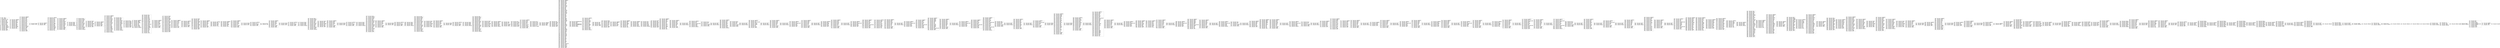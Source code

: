 digraph "graph.cfg.gv" {
	subgraph global {
		node [fontname=Courier fontsize=30.0 rank=same shape=box]
		block_0 [label="0: %00 = #0x1\l2: %01 = #0x40\l4: MSTORE(%01, %00)\l5: [NO_SSA] DUP1\l6: [NO_SSA] PUSH1\l8: [NO_SSA] DUP2\l9: [NO_SSA] MSTORE\la: [NO_SSA] PUSH1\lc: [NO_SSA] ADD\ld: [NO_SSA] PUSH2\l10: [NO_SSA] PUSH1\l12: [NO_SSA] SWAP2\l13: [NO_SSA] CODECOPY\l14: [NO_SSA] SWAP1\l15: [NO_SSA] POP\l16: [NO_SSA] SWAP1\l17: [NO_SSA] JUMP\l"]
		block_18 [label="18: [NO_SSA] JUMPDEST\l19: [NO_SSA] PUSH1\l1b: [NO_SSA] DUP1\l1c: [NO_SSA] MLOAD\l1d: [NO_SSA] PUSH1\l1f: [NO_SSA] ADD\l20: [NO_SSA] SWAP1\l21: [NO_SSA] DUP2\l22: [NO_SSA] SWAP1\l23: [NO_SSA] MSTORE\l24: [NO_SSA] DUP1\l25: [NO_SSA] DUP3\l"]
		block_26 [label="26: [NO_SSA] JUMPDEST\l27: [NO_SSA] PUSH1\l29: [NO_SSA] DUP4\l2a: [NO_SSA] SUB\l2b: [NO_SSA] SWAP3\l2c: [NO_SSA] POP\l2d: [NO_SSA] PUSH1\l2f: [NO_SSA] DUP2\l30: [NO_SSA] MOD\l31: [NO_SSA] PUSH1\l33: [NO_SSA] ADD\l34: [NO_SSA] DUP4\l35: [NO_SSA] MSTORE8\l36: [NO_SSA] PUSH1\l38: [NO_SSA] SWAP1\l39: [NO_SSA] DIV\l3a: [NO_SSA] DUP1\l3b: [NO_SSA] PUSH2\l3e: [NO_SSA] JUMPI\l"]
		block_3f [label="3f: [NO_SSA] PUSH2\l42: [NO_SSA] JUMP\l"]
		block_43 [label="43: [NO_SSA] JUMPDEST\l44: [NO_SSA] PUSH2\l47: [NO_SSA] JUMP\l"]
		block_48 [label="48: [NO_SSA] JUMPDEST\l49: [NO_SSA] POP\l4a: [NO_SSA] DUP2\l4b: [NO_SSA] SWAP1\l4c: [NO_SSA] SUB\l4d: [NO_SSA] PUSH1\l4f: [NO_SSA] NOT\l50: [NO_SSA] SWAP1\l51: [NO_SSA] SWAP2\l52: [NO_SSA] ADD\l53: [NO_SSA] SWAP1\l54: [NO_SSA] DUP2\l55: [NO_SSA] MSTORE\l56: [NO_SSA] SWAP2\l57: [NO_SSA] SWAP1\l58: [NO_SSA] POP\l59: [NO_SSA] JUMP\l"]
		block_5a [label="5a: [NO_SSA] JUMPDEST\l5b: [NO_SSA] PUSH1\l5d: [NO_SSA] DUP2\l5e: [NO_SSA] DUP2\l5f: [NO_SSA] MSTORE\l60: [NO_SSA] PUSH1\l62: [NO_SSA] PUSH1\l64: [NO_SSA] MSTORE\l65: [NO_SSA] PUSH1\l67: [NO_SSA] SWAP1\l68: [NO_SSA] SHA3\l69: [NO_SSA] SLOAD\l6a: [NO_SSA] ISZERO\l6b: [NO_SSA] PUSH2\l6e: [NO_SSA] JUMPI\l"]
		block_6f [label="6f: [NO_SSA] PUSH1\l71: [NO_SSA] MLOAD\l72: [NO_SSA] PUSH3\l76: [NO_SSA] PUSH1\l78: [NO_SSA] INVALID\l"]
		block_79 [label="79: [NO_SSA] DUP2\l7a: [NO_SSA] MSTORE\l7b: [NO_SSA] PUSH1\l7d: [NO_SSA] PUSH1\l7f: [NO_SSA] DUP3\l80: [NO_SSA] ADD\l81: [NO_SSA] MSTORE\l82: [NO_SSA] PUSH1\l84: [NO_SSA] PUSH1\l86: [NO_SSA] DUP3\l87: [NO_SSA] ADD\l88: [NO_SSA] MSTORE\l89: [NO_SSA] PUSH20\l9e: [NO_SSA] PUSH1\la0: [NO_SSA] INVALID\l"]
		block_a1 [label="a1: [NO_SSA] PUSH1\la3: [NO_SSA] DUP3\la4: [NO_SSA] ADD\la5: [NO_SSA] MSTORE\la6: [NO_SSA] PUSH1\la8: [NO_SSA] ADD\la9: [NO_SSA] PUSH2\lac: [NO_SSA] JUMP\l"]
		block_ad [label="ad: [NO_SSA] JUMPDEST\lae: [NO_SSA] PUSH2\lb1: [NO_SSA] DUP3\lb2: [NO_SSA] PUSH1\lb4: [NO_SSA] PUSH2\lb7: [NO_SSA] JUMP\l"]
		block_b8 [label="b8: [NO_SSA] JUMPDEST\lb9: [NO_SSA] PUSH1\lbb: [NO_SSA] DUP3\lbc: [NO_SSA] DUP2\lbd: [NO_SSA] MSTORE\lbe: [NO_SSA] PUSH1\lc0: [NO_SSA] PUSH1\lc2: [NO_SSA] SWAP1\lc3: [NO_SSA] DUP2\lc4: [NO_SSA] MSTORE\lc5: [NO_SSA] PUSH1\lc7: [NO_SSA] DUP1\lc8: [NO_SSA] DUP4\lc9: [NO_SSA] SHA3\lca: [NO_SSA] SWAP4\lcb: [NO_SSA] SWAP1\lcc: [NO_SSA] SWAP4\lcd: [NO_SSA] SSTORE\lce: [NO_SSA] PUSH1\ld0: [NO_SSA] PUSH1\ld2: [NO_SSA] PUSH1\ld4: [NO_SSA] INVALID\l"]
		block_d5 [label="d5: [NO_SSA] SUB\ld6: [NO_SSA] DUP6\ld7: [NO_SSA] AND\ld8: [NO_SSA] DUP3\ld9: [NO_SSA] MSTORE\lda: [NO_SSA] PUSH1\ldc: [NO_SSA] SWAP1\ldd: [NO_SSA] MSTORE\lde: [NO_SSA] SWAP1\ldf: [NO_SSA] DUP2\le0: [NO_SSA] SHA3\le1: [NO_SSA] DUP1\le2: [NO_SSA] SLOAD\le3: [NO_SSA] PUSH1\le5: [NO_SSA] PUSH1\le7: [NO_SSA] PUSH1\le9: [NO_SSA] INVALID\l"]
		block_ea [label="ea: [NO_SSA] ADD\leb: [NO_SSA] SWAP3\lec: [NO_SSA] SWAP1\led: [NO_SSA] PUSH2\lf0: [NO_SSA] SWAP1\lf1: [NO_SSA] DUP5\lf2: [NO_SSA] SWAP1\lf3: [NO_SSA] PUSH2\lf6: [NO_SSA] JUMP\l"]
		block_f7 [label="f7: [NO_SSA] JUMPDEST\lf8: [NO_SSA] SWAP1\lf9: [NO_SSA] SWAP2\lfa: [NO_SSA] SSTORE\lfb: [NO_SSA] POP\lfc: [NO_SSA] POP\lfd: [NO_SSA] PUSH1\lff: [NO_SSA] PUSH1\l101: [NO_SSA] PUSH1\l103: [NO_SSA] INVALID\l"]
		block_104 [label="104: [NO_SSA] SUB\l105: [NO_SSA] DUP3\l106: [NO_SSA] AND\l107: [NO_SSA] DUP2\l108: [NO_SSA] DUP2\l109: [NO_SSA] PUSH1\l10b: [NO_SSA] PUSH1\l10d: [NO_SSA] DUP1\l10e: [NO_SSA] MLOAD\l10f: [NO_SSA] PUSH1\l111: [NO_SSA] PUSH2\l114: [NO_SSA] DUP4\l115: [NO_SSA] CODECOPY\l116: [NO_SSA] DUP2\l117: [NO_SSA] MLOAD\l118: [NO_SSA] SWAP2\l119: [NO_SSA] MSTORE\l11a: [NO_SSA] DUP2\l11b: [NO_SSA] DUP1\l11c: [NO_SSA] LOG4\l11d: [NO_SSA] POP\l11e: [NO_SSA] POP\l11f: [NO_SSA] POP\l120: [NO_SSA] JUMP\l"]
		block_121 [label="121: [NO_SSA] JUMPDEST\l122: [NO_SSA] PUSH1\l124: [NO_SSA] DUP1\l125: [NO_SSA] DUP3\l126: [NO_SSA] MLOAD\l127: [NO_SSA] PUSH1\l129: [NO_SSA] EQ\l12a: [NO_SSA] ISZERO\l12b: [NO_SSA] PUSH2\l12e: [NO_SSA] JUMPI\l"]
		block_12f [label="12f: [NO_SSA] PUSH1\l131: [NO_SSA] DUP4\l132: [NO_SSA] ADD\l133: [NO_SSA] MLOAD\l134: [NO_SSA] PUSH1\l136: [NO_SSA] DUP5\l137: [NO_SSA] ADD\l138: [NO_SSA] MLOAD\l139: [NO_SSA] PUSH1\l13b: [NO_SSA] DUP6\l13c: [NO_SSA] ADD\l13d: [NO_SSA] MLOAD\l13e: [NO_SSA] PUSH1\l140: [NO_SSA] BYTE\l141: [NO_SSA] PUSH2\l144: [NO_SSA] DUP8\l145: [NO_SSA] DUP3\l146: [NO_SSA] DUP6\l147: [NO_SSA] DUP6\l148: [NO_SSA] PUSH2\l14b: [NO_SSA] JUMP\l"]
		block_14c [label="14c: [NO_SSA] JUMPDEST\l14d: [NO_SSA] SWAP5\l14e: [NO_SSA] POP\l14f: [NO_SSA] SWAP5\l150: [NO_SSA] POP\l151: [NO_SSA] POP\l152: [NO_SSA] POP\l153: [NO_SSA] POP\l154: [NO_SSA] PUSH2\l157: [NO_SSA] JUMP\l"]
		block_158 [label="158: [NO_SSA] JUMPDEST\l159: [NO_SSA] DUP3\l15a: [NO_SSA] MLOAD\l15b: [NO_SSA] PUSH1\l15d: [NO_SSA] EQ\l15e: [NO_SSA] ISZERO\l15f: [NO_SSA] PUSH2\l162: [NO_SSA] JUMPI\l"]
		block_163 [label="163: [NO_SSA] PUSH1\l165: [NO_SSA] DUP4\l166: [NO_SSA] ADD\l167: [NO_SSA] MLOAD\l168: [NO_SSA] PUSH1\l16a: [NO_SSA] DUP5\l16b: [NO_SSA] ADD\l16c: [NO_SSA] MLOAD\l16d: [NO_SSA] PUSH2\l170: [NO_SSA] DUP7\l171: [NO_SSA] DUP4\l172: [NO_SSA] DUP4\l173: [NO_SSA] PUSH2\l176: [NO_SSA] JUMP\l"]
		block_177 [label="177: [NO_SSA] JUMPDEST\l178: [NO_SSA] SWAP4\l179: [NO_SSA] POP\l17a: [NO_SSA] SWAP4\l17b: [NO_SSA] POP\l17c: [NO_SSA] POP\l17d: [NO_SSA] POP\l17e: [NO_SSA] PUSH2\l181: [NO_SSA] JUMP\l"]
		block_182 [label="182: [NO_SSA] JUMPDEST\l183: [NO_SSA] POP\l184: [NO_SSA] PUSH1\l186: [NO_SSA] SWAP1\l187: [NO_SSA] POP\l188: [NO_SSA] PUSH1\l"]
		block_18a [label="18a: [NO_SSA] JUMPDEST\l18b: [NO_SSA] SWAP3\l18c: [NO_SSA] POP\l18d: [NO_SSA] SWAP3\l18e: [NO_SSA] SWAP1\l18f: [NO_SSA] POP\l190: [NO_SSA] JUMP\l"]
		block_191 [label="191: [NO_SSA] JUMPDEST\l192: [NO_SSA] PUSH1\l194: [NO_SSA] DUP2\l195: [NO_SSA] PUSH1\l197: [NO_SSA] DUP2\l198: [NO_SSA] GT\l199: [NO_SSA] ISZERO\l19a: [NO_SSA] PUSH2\l19d: [NO_SSA] JUMPI\l"]
		block_19e [label="19e: [NO_SSA] PUSH2\l1a1: [NO_SSA] PUSH2\l1a4: [NO_SSA] JUMP\l"]
		block_1a5 [label="1a5: [NO_SSA] JUMPDEST\l1a6: [NO_SSA] EQ\l1a7: [NO_SSA] ISZERO\l1a8: [NO_SSA] PUSH2\l1ab: [NO_SSA] JUMPI\l"]
		block_1ac [label="1ac: [NO_SSA] POP\l1ad: [NO_SSA] JUMP\l"]
		block_1ae [label="1ae: [NO_SSA] JUMPDEST\l1af: [NO_SSA] PUSH1\l1b1: [NO_SSA] DUP2\l1b2: [NO_SSA] PUSH1\l1b4: [NO_SSA] DUP2\l1b5: [NO_SSA] GT\l1b6: [NO_SSA] ISZERO\l1b7: [NO_SSA] PUSH2\l1ba: [NO_SSA] JUMPI\l"]
		block_1bb [label="1bb: [NO_SSA] PUSH2\l1be: [NO_SSA] PUSH2\l1c1: [NO_SSA] JUMP\l"]
		block_1c2 [label="1c2: [NO_SSA] JUMPDEST\l1c3: [NO_SSA] EQ\l1c4: [NO_SSA] ISZERO\l1c5: [NO_SSA] PUSH2\l1c8: [NO_SSA] JUMPI\l"]
		block_1c9 [label="1c9: [NO_SSA] PUSH1\l1cb: [NO_SSA] MLOAD\l1cc: [NO_SSA] PUSH3\l1d0: [NO_SSA] PUSH1\l1d2: [NO_SSA] INVALID\l"]
		block_1d3 [label="1d3: [NO_SSA] DUP2\l1d4: [NO_SSA] MSTORE\l1d5: [NO_SSA] PUSH1\l1d7: [NO_SSA] PUSH1\l1d9: [NO_SSA] DUP3\l1da: [NO_SSA] ADD\l1db: [NO_SSA] MSTORE\l1dc: [NO_SSA] PUSH1\l1de: [NO_SSA] PUSH1\l1e0: [NO_SSA] DUP3\l1e1: [NO_SSA] ADD\l1e2: [NO_SSA] MSTORE\l1e3: [NO_SSA] PUSH24\l1fc: [NO_SSA] PUSH1\l1fe: [NO_SSA] INVALID\l"]
		block_1ff [label="1ff: [NO_SSA] PUSH1\l201: [NO_SSA] DUP3\l202: [NO_SSA] ADD\l203: [NO_SSA] MSTORE\l204: [NO_SSA] PUSH1\l206: [NO_SSA] ADD\l207: [NO_SSA] PUSH2\l20a: [NO_SSA] JUMP\l"]
		block_20b [label="20b: [NO_SSA] JUMPDEST\l20c: [NO_SSA] PUSH1\l20e: [NO_SSA] DUP2\l20f: [NO_SSA] PUSH1\l211: [NO_SSA] DUP2\l212: [NO_SSA] GT\l213: [NO_SSA] ISZERO\l214: [NO_SSA] PUSH2\l217: [NO_SSA] JUMPI\l"]
		block_218 [label="218: [NO_SSA] PUSH2\l21b: [NO_SSA] PUSH2\l21e: [NO_SSA] JUMP\l"]
		block_21f [label="21f: [NO_SSA] JUMPDEST\l220: [NO_SSA] EQ\l221: [NO_SSA] ISZERO\l222: [NO_SSA] PUSH2\l225: [NO_SSA] JUMPI\l"]
		block_226 [label="226: [NO_SSA] PUSH1\l228: [NO_SSA] MLOAD\l229: [NO_SSA] PUSH3\l22d: [NO_SSA] PUSH1\l22f: [NO_SSA] INVALID\l"]
		block_230 [label="230: [NO_SSA] DUP2\l231: [NO_SSA] MSTORE\l232: [NO_SSA] PUSH1\l234: [NO_SSA] PUSH1\l236: [NO_SSA] DUP3\l237: [NO_SSA] ADD\l238: [NO_SSA] MSTORE\l239: [NO_SSA] PUSH1\l23b: [NO_SSA] PUSH1\l23d: [NO_SSA] DUP3\l23e: [NO_SSA] ADD\l23f: [NO_SSA] MSTORE\l240: [NO_SSA] PUSH32\l261: [NO_SSA] PUSH1\l263: [NO_SSA] DUP3\l264: [NO_SSA] ADD\l265: [NO_SSA] MSTORE\l266: [NO_SSA] PUSH1\l268: [NO_SSA] ADD\l269: [NO_SSA] PUSH2\l26c: [NO_SSA] JUMP\l"]
		block_26d [label="26d: [NO_SSA] JUMPDEST\l26e: [NO_SSA] PUSH1\l270: [NO_SSA] DUP2\l271: [NO_SSA] PUSH1\l273: [NO_SSA] DUP2\l274: [NO_SSA] GT\l275: [NO_SSA] ISZERO\l276: [NO_SSA] PUSH2\l279: [NO_SSA] JUMPI\l"]
		block_27a [label="27a: [NO_SSA] PUSH2\l27d: [NO_SSA] PUSH2\l280: [NO_SSA] JUMP\l"]
		block_281 [label="281: [NO_SSA] JUMPDEST\l282: [NO_SSA] EQ\l283: [NO_SSA] ISZERO\l284: [NO_SSA] PUSH2\l287: [NO_SSA] JUMPI\l"]
		block_288 [label="288: [NO_SSA] PUSH1\l28a: [NO_SSA] MLOAD\l28b: [NO_SSA] PUSH3\l28f: [NO_SSA] PUSH1\l291: [NO_SSA] INVALID\l"]
		block_292 [label="292: [NO_SSA] DUP2\l293: [NO_SSA] MSTORE\l294: [NO_SSA] PUSH1\l296: [NO_SSA] PUSH1\l298: [NO_SSA] DUP3\l299: [NO_SSA] ADD\l29a: [NO_SSA] MSTORE\l29b: [NO_SSA] PUSH1\l29d: [NO_SSA] PUSH1\l29f: [NO_SSA] DUP3\l2a0: [NO_SSA] ADD\l2a1: [NO_SSA] MSTORE\l2a2: [NO_SSA] PUSH32\l2c3: [NO_SSA] PUSH1\l2c5: [NO_SSA] DUP3\l2c6: [NO_SSA] ADD\l2c7: [NO_SSA] MSTORE\l2c8: [NO_SSA] PUSH2\l2cb: [NO_SSA] PUSH1\l2cd: [NO_SSA] INVALID\l"]
		block_2ce [label="2ce: [NO_SSA] PUSH1\l2d0: [NO_SSA] DUP3\l2d1: [NO_SSA] ADD\l2d2: [NO_SSA] MSTORE\l2d3: [NO_SSA] PUSH1\l2d5: [NO_SSA] ADD\l2d6: [NO_SSA] PUSH2\l2d9: [NO_SSA] JUMP\l"]
		block_2da [label="2da: [NO_SSA] JUMPDEST\l2db: [NO_SSA] PUSH1\l2dd: [NO_SSA] DUP2\l2de: [NO_SSA] PUSH1\l2e0: [NO_SSA] DUP2\l2e1: [NO_SSA] GT\l2e2: [NO_SSA] ISZERO\l2e3: [NO_SSA] PUSH2\l2e6: [NO_SSA] JUMPI\l"]
		block_2e7 [label="2e7: [NO_SSA] PUSH2\l2ea: [NO_SSA] PUSH2\l2ed: [NO_SSA] JUMP\l"]
		block_2ee [label="2ee: [NO_SSA] JUMPDEST\l2ef: [NO_SSA] EQ\l2f0: [NO_SSA] ISZERO\l2f1: [NO_SSA] PUSH2\l2f4: [NO_SSA] JUMPI\l"]
		block_2f5 [label="2f5: [NO_SSA] PUSH1\l2f7: [NO_SSA] MLOAD\l2f8: [NO_SSA] PUSH3\l2fc: [NO_SSA] PUSH1\l2fe: [NO_SSA] INVALID\l"]
		block_2ff [label="2ff: [NO_SSA] DUP2\l300: [NO_SSA] MSTORE\l301: [NO_SSA] PUSH1\l303: [NO_SSA] PUSH1\l305: [NO_SSA] DUP3\l306: [NO_SSA] ADD\l307: [NO_SSA] MSTORE\l308: [NO_SSA] PUSH1\l30a: [NO_SSA] PUSH1\l30c: [NO_SSA] DUP3\l30d: [NO_SSA] ADD\l30e: [NO_SSA] MSTORE\l30f: [NO_SSA] PUSH32\l330: [NO_SSA] PUSH1\l332: [NO_SSA] DUP3\l333: [NO_SSA] ADD\l334: [NO_SSA] MSTORE\l335: [NO_SSA] PUSH2\l338: [NO_SSA] PUSH1\l33a: [NO_SSA] INVALID\l"]
		block_33b [label="33b: [NO_SSA] PUSH1\l33d: [NO_SSA] DUP3\l33e: [NO_SSA] ADD\l33f: [NO_SSA] MSTORE\l340: [NO_SSA] PUSH1\l342: [NO_SSA] ADD\l343: [NO_SSA] PUSH2\l346: [NO_SSA] JUMP\l"]
		block_347 [label="347: [NO_SSA] JUMPDEST\l348: [NO_SSA] PUSH1\l34a: [NO_SSA] DUP1\l34b: [NO_SSA] PUSH16\l35c: [NO_SSA] PUSH1\l35e: [NO_SSA] PUSH1\l360: [NO_SSA] INVALID\l"]
		block_361 [label="361: [NO_SSA] SUB\l362: [NO_SSA] DUP4\l363: [NO_SSA] GT\l364: [NO_SSA] ISZERO\l365: [NO_SSA] PUSH2\l368: [NO_SSA] JUMPI\l"]
		block_369 [label="369: [NO_SSA] POP\l36a: [NO_SSA] PUSH1\l36c: [NO_SSA] SWAP1\l36d: [NO_SSA] POP\l36e: [NO_SSA] PUSH1\l370: [NO_SSA] PUSH2\l373: [NO_SSA] JUMP\l"]
		block_374 [label="374: [NO_SSA] JUMPDEST\l375: [NO_SSA] DUP5\l376: [NO_SSA] PUSH1\l378: [NO_SSA] AND\l379: [NO_SSA] PUSH1\l37b: [NO_SSA] EQ\l37c: [NO_SSA] ISZERO\l37d: [NO_SSA] DUP1\l37e: [NO_SSA] ISZERO\l37f: [NO_SSA] PUSH2\l382: [NO_SSA] JUMPI\l"]
		block_383 [label="383: [NO_SSA] POP\l384: [NO_SSA] DUP5\l385: [NO_SSA] PUSH1\l387: [NO_SSA] AND\l388: [NO_SSA] PUSH1\l38a: [NO_SSA] EQ\l38b: [NO_SSA] ISZERO\l"]
		block_38c [label="38c: [NO_SSA] JUMPDEST\l38d: [NO_SSA] ISZERO\l38e: [NO_SSA] PUSH2\l391: [NO_SSA] JUMPI\l"]
		block_392 [label="392: [NO_SSA] POP\l393: [NO_SSA] PUSH1\l395: [NO_SSA] SWAP1\l396: [NO_SSA] POP\l397: [NO_SSA] PUSH1\l399: [NO_SSA] PUSH2\l39c: [NO_SSA] JUMP\l"]
		block_39d [label="39d: [NO_SSA] JUMPDEST\l39e: [NO_SSA] PUSH1\l3a0: [NO_SSA] DUP1\l3a1: [NO_SSA] MLOAD\l3a2: [NO_SSA] PUSH1\l3a4: [NO_SSA] DUP1\l3a5: [NO_SSA] DUP3\l3a6: [NO_SSA] MSTORE\l3a7: [NO_SSA] PUSH1\l3a9: [NO_SSA] DUP3\l3aa: [NO_SSA] ADD\l3ab: [NO_SSA] DUP1\l3ac: [NO_SSA] DUP5\l3ad: [NO_SSA] MSTORE\l3ae: [NO_SSA] DUP10\l3af: [NO_SSA] SWAP1\l3b0: [NO_SSA] MSTORE\l3b1: [NO_SSA] PUSH1\l3b3: [NO_SSA] DUP9\l3b4: [NO_SSA] AND\l3b5: [NO_SSA] SWAP3\l3b6: [NO_SSA] DUP3\l3b7: [NO_SSA] ADD\l3b8: [NO_SSA] SWAP3\l3b9: [NO_SSA] SWAP1\l3ba: [NO_SSA] SWAP3\l3bb: [NO_SSA] MSTORE\l3bc: [NO_SSA] PUSH1\l3be: [NO_SSA] DUP2\l3bf: [NO_SSA] ADD\l3c0: [NO_SSA] DUP7\l3c1: [NO_SSA] SWAP1\l3c2: [NO_SSA] MSTORE\l3c3: [NO_SSA] PUSH1\l3c5: [NO_SSA] DUP2\l3c6: [NO_SSA] ADD\l3c7: [NO_SSA] DUP6\l3c8: [NO_SSA] SWAP1\l3c9: [NO_SSA] MSTORE\l3ca: [NO_SSA] PUSH1\l3cc: [NO_SSA] SWAP1\l3cd: [NO_SSA] PUSH1\l3cf: [NO_SSA] ADD\l3d0: [NO_SSA] PUSH1\l3d2: [NO_SSA] PUSH1\l3d4: [NO_SSA] MLOAD\l3d5: [NO_SSA] PUSH1\l3d7: [NO_SSA] DUP2\l3d8: [NO_SSA] SUB\l3d9: [NO_SSA] SWAP1\l3da: [NO_SSA] DUP1\l3db: [NO_SSA] DUP5\l3dc: [NO_SSA] SUB\l3dd: [NO_SSA] SWAP1\l3de: [NO_SSA] DUP6\l3df: [NO_SSA] GAS\l3e0: [NO_SSA] STATICCALL\l3e1: [NO_SSA] ISZERO\l3e2: [NO_SSA] DUP1\l3e3: [NO_SSA] ISZERO\l3e4: [NO_SSA] PUSH2\l3e7: [NO_SSA] JUMPI\l"]
		block_3e8 [label="3e8: [NO_SSA] RETURNDATASIZE\l3e9: [NO_SSA] PUSH1\l3eb: [NO_SSA] DUP1\l3ec: [NO_SSA] RETURNDATACOPY\l3ed: [NO_SSA] RETURNDATASIZE\l3ee: [NO_SSA] PUSH1\l3f0: [NO_SSA] REVERT\l"]
		block_3f1 [label="3f1: [NO_SSA] JUMPDEST\l3f2: [NO_SSA] POP\l3f3: [NO_SSA] POP\l3f4: [NO_SSA] PUSH1\l3f6: [NO_SSA] MLOAD\l3f7: [NO_SSA] PUSH1\l3f9: [NO_SSA] NOT\l3fa: [NO_SSA] ADD\l3fb: [NO_SSA] MLOAD\l3fc: [NO_SSA] SWAP2\l3fd: [NO_SSA] POP\l3fe: [NO_SSA] POP\l3ff: [NO_SSA] PUSH1\l401: [NO_SSA] PUSH1\l403: [NO_SSA] PUSH1\l405: [NO_SSA] INVALID\l"]
		block_406 [label="406: [NO_SSA] SUB\l407: [NO_SSA] DUP2\l408: [NO_SSA] AND\l409: [NO_SSA] PUSH2\l40c: [NO_SSA] JUMPI\l"]
		block_40d [label="40d: [NO_SSA] PUSH1\l40f: [NO_SSA] PUSH1\l411: [NO_SSA] SWAP3\l412: [NO_SSA] POP\l413: [NO_SSA] SWAP3\l414: [NO_SSA] POP\l415: [NO_SSA] POP\l416: [NO_SSA] PUSH2\l419: [NO_SSA] JUMP\l"]
		block_41a [label="41a: [NO_SSA] JUMPDEST\l41b: [NO_SSA] SWAP2\l41c: [NO_SSA] POP\l41d: [NO_SSA] PUSH1\l41f: [NO_SSA] SWAP1\l420: [NO_SSA] POP\l"]
		block_421 [label="421: [NO_SSA] JUMPDEST\l422: [NO_SSA] SWAP5\l423: [NO_SSA] POP\l424: [NO_SSA] SWAP5\l425: [NO_SSA] SWAP3\l426: [NO_SSA] POP\l427: [NO_SSA] POP\l428: [NO_SSA] POP\l429: [NO_SSA] JUMP\l"]
		block_42a [label="42a: [NO_SSA] JUMPDEST\l42b: [NO_SSA] PUSH1\l42d: [NO_SSA] DUP1\l42e: [NO_SSA] PUSH1\l430: [NO_SSA] PUSH1\l432: [NO_SSA] PUSH1\l434: [NO_SSA] INVALID\l"]
		block_435 [label="435: [NO_SSA] SUB\l436: [NO_SSA] DUP4\l437: [NO_SSA] AND\l438: [NO_SSA] PUSH1\l43a: [NO_SSA] DUP5\l43b: [NO_SSA] SWAP1\l43c: [NO_SSA] INVALID\l"]
		block_43d [label="43d: [NO_SSA] PUSH1\l43f: [NO_SSA] ADD\l440: [NO_SSA] PUSH2\l443: [NO_SSA] DUP8\l444: [NO_SSA] DUP3\l445: [NO_SSA] DUP9\l446: [NO_SSA] DUP6\l447: [NO_SSA] PUSH2\l44a: [NO_SSA] JUMP\l"]
		block_44b [label="44b: [NO_SSA] JUMPDEST\l44c: [NO_SSA] SWAP4\l44d: [NO_SSA] POP\l44e: [NO_SSA] SWAP4\l44f: [NO_SSA] POP\l450: [NO_SSA] POP\l451: [NO_SSA] POP\l452: [NO_SSA] SWAP4\l453: [NO_SSA] POP\l454: [NO_SSA] SWAP4\l455: [NO_SSA] SWAP2\l456: [NO_SSA] POP\l457: [NO_SSA] POP\l458: [NO_SSA] JUMP\l"]
		block_459 [label="459: [NO_SSA] JUMPDEST\l45a: [NO_SSA] PUSH1\l45c: [NO_SSA] DUP1\l45d: [NO_SSA] DUP4\l45e: [NO_SSA] PUSH1\l460: [NO_SSA] DUP5\l461: [NO_SSA] ADD\l462: [NO_SSA] SLT\l463: [NO_SSA] PUSH2\l466: [NO_SSA] JUMPI\l"]
		block_467 [label="467: [NO_SSA] PUSH1\l469: [NO_SSA] DUP1\l46a: [NO_SSA] REVERT\l"]
		block_46b [label="46b: [NO_SSA] JUMPDEST\l46c: [NO_SSA] POP\l46d: [NO_SSA] DUP2\l46e: [NO_SSA] CALLDATALOAD\l46f: [NO_SSA] PUSH1\l471: [NO_SSA] PUSH1\l473: [NO_SSA] PUSH1\l475: [NO_SSA] INVALID\l"]
		block_476 [label="476: [NO_SSA] SUB\l477: [NO_SSA] DUP2\l478: [NO_SSA] GT\l479: [NO_SSA] ISZERO\l47a: [NO_SSA] PUSH2\l47d: [NO_SSA] JUMPI\l"]
		block_47e [label="47e: [NO_SSA] PUSH1\l480: [NO_SSA] DUP1\l481: [NO_SSA] REVERT\l"]
		block_482 [label="482: [NO_SSA] JUMPDEST\l483: [NO_SSA] PUSH1\l485: [NO_SSA] DUP4\l486: [NO_SSA] ADD\l487: [NO_SSA] SWAP2\l488: [NO_SSA] POP\l489: [NO_SSA] DUP4\l48a: [NO_SSA] PUSH1\l48c: [NO_SSA] DUP3\l48d: [NO_SSA] PUSH1\l48f: [NO_SSA] INVALID\l"]
		block_490 [label="490: [NO_SSA] DUP6\l491: [NO_SSA] ADD\l492: [NO_SSA] ADD\l493: [NO_SSA] GT\l494: [NO_SSA] ISZERO\l495: [NO_SSA] PUSH2\l498: [NO_SSA] JUMPI\l"]
		block_499 [label="499: [NO_SSA] PUSH1\l49b: [NO_SSA] DUP1\l49c: [NO_SSA] REVERT\l"]
		block_49d [label="49d: [NO_SSA] JUMPDEST\l49e: [NO_SSA] DUP1\l49f: [NO_SSA] CALLDATALOAD\l4a0: [NO_SSA] DUP1\l4a1: [NO_SSA] ISZERO\l4a2: [NO_SSA] ISZERO\l4a3: [NO_SSA] DUP2\l4a4: [NO_SSA] EQ\l4a5: [NO_SSA] PUSH2\l4a8: [NO_SSA] JUMPI\l"]
		block_4a9 [label="4a9: [NO_SSA] PUSH1\l4ab: [NO_SSA] DUP1\l4ac: [NO_SSA] REVERT\l"]
		block_4ad [label="4ad: [NO_SSA] JUMPDEST\l4ae: [NO_SSA] PUSH1\l4b0: [NO_SSA] PUSH1\l4b2: [NO_SSA] DUP3\l4b3: [NO_SSA] DUP5\l4b4: [NO_SSA] SUB\l4b5: [NO_SSA] SLT\l4b6: [NO_SSA] ISZERO\l4b7: [NO_SSA] PUSH2\l4ba: [NO_SSA] JUMPI\l"]
		block_4bb [label="4bb: [NO_SSA] PUSH1\l4bd: [NO_SSA] DUP1\l4be: [NO_SSA] REVERT\l"]
		block_4bf [label="4bf: [NO_SSA] JUMPDEST\l4c0: [NO_SSA] DUP2\l4c1: [NO_SSA] CALLDATALOAD\l4c2: [NO_SSA] PUSH2\l4c5: [NO_SSA] DUP2\l4c6: [NO_SSA] PUSH2\l4c9: [NO_SSA] JUMP\l"]
		block_4ca [label="4ca: [NO_SSA] JUMPDEST\l4cb: [NO_SSA] PUSH1\l4cd: [NO_SSA] PUSH1\l4cf: [NO_SSA] DUP3\l4d0: [NO_SSA] DUP5\l4d1: [NO_SSA] SUB\l4d2: [NO_SSA] SLT\l4d3: [NO_SSA] ISZERO\l4d4: [NO_SSA] PUSH2\l4d7: [NO_SSA] JUMPI\l"]
		block_4d8 [label="4d8: [NO_SSA] PUSH1\l4da: [NO_SSA] DUP1\l4db: [NO_SSA] REVERT\l"]
		block_4dc [label="4dc: [NO_SSA] JUMPDEST\l4dd: [NO_SSA] DUP2\l4de: [NO_SSA] MLOAD\l4df: [NO_SSA] PUSH2\l4e2: [NO_SSA] DUP2\l4e3: [NO_SSA] PUSH2\l4e6: [NO_SSA] JUMP\l"]
		block_4e7 [label="4e7: [NO_SSA] JUMPDEST\l4e8: [NO_SSA] PUSH1\l4ea: [NO_SSA] DUP1\l4eb: [NO_SSA] PUSH1\l4ed: [NO_SSA] DUP4\l4ee: [NO_SSA] DUP6\l4ef: [NO_SSA] SUB\l4f0: [NO_SSA] SLT\l4f1: [NO_SSA] ISZERO\l4f2: [NO_SSA] PUSH2\l4f5: [NO_SSA] JUMPI\l"]
		block_4f6 [label="4f6: [NO_SSA] PUSH1\l4f8: [NO_SSA] DUP1\l4f9: [NO_SSA] REVERT\l"]
		block_4fa [label="4fa: [NO_SSA] JUMPDEST\l4fb: [NO_SSA] DUP3\l4fc: [NO_SSA] CALLDATALOAD\l4fd: [NO_SSA] PUSH2\l500: [NO_SSA] DUP2\l501: [NO_SSA] PUSH2\l504: [NO_SSA] JUMP\l"]
		block_505 [label="505: [NO_SSA] JUMPDEST\l506: [NO_SSA] SWAP2\l507: [NO_SSA] POP\l508: [NO_SSA] PUSH1\l50a: [NO_SSA] DUP4\l50b: [NO_SSA] ADD\l50c: [NO_SSA] CALLDATALOAD\l50d: [NO_SSA] PUSH2\l510: [NO_SSA] DUP2\l511: [NO_SSA] PUSH2\l514: [NO_SSA] JUMP\l"]
		block_515 [label="515: [NO_SSA] JUMPDEST\l516: [NO_SSA] DUP1\l517: [NO_SSA] SWAP2\l518: [NO_SSA] POP\l519: [NO_SSA] POP\l51a: [NO_SSA] SWAP3\l51b: [NO_SSA] POP\l51c: [NO_SSA] SWAP3\l51d: [NO_SSA] SWAP1\l51e: [NO_SSA] POP\l51f: [NO_SSA] JUMP\l"]
		block_520 [label="520: [NO_SSA] JUMPDEST\l521: [NO_SSA] PUSH1\l523: [NO_SSA] DUP1\l524: [NO_SSA] PUSH1\l526: [NO_SSA] PUSH1\l528: [NO_SSA] DUP5\l529: [NO_SSA] DUP7\l52a: [NO_SSA] SUB\l52b: [NO_SSA] SLT\l52c: [NO_SSA] ISZERO\l52d: [NO_SSA] PUSH2\l530: [NO_SSA] JUMPI\l"]
		block_531 [label="531: [NO_SSA] PUSH1\l533: [NO_SSA] DUP1\l534: [NO_SSA] REVERT\l"]
		block_535 [label="535: [NO_SSA] JUMPDEST\l536: [NO_SSA] DUP4\l537: [NO_SSA] CALLDATALOAD\l538: [NO_SSA] PUSH2\l53b: [NO_SSA] DUP2\l53c: [NO_SSA] PUSH2\l53f: [NO_SSA] JUMP\l"]
		block_540 [label="540: [NO_SSA] JUMPDEST\l541: [NO_SSA] SWAP3\l542: [NO_SSA] POP\l543: [NO_SSA] PUSH1\l545: [NO_SSA] DUP5\l546: [NO_SSA] ADD\l547: [NO_SSA] CALLDATALOAD\l548: [NO_SSA] PUSH2\l54b: [NO_SSA] DUP2\l54c: [NO_SSA] PUSH2\l54f: [NO_SSA] JUMP\l"]
		block_550 [label="550: [NO_SSA] JUMPDEST\l551: [NO_SSA] SWAP3\l552: [NO_SSA] SWAP6\l553: [NO_SSA] SWAP3\l554: [NO_SSA] SWAP5\l555: [NO_SSA] POP\l556: [NO_SSA] POP\l557: [NO_SSA] POP\l558: [NO_SSA] PUSH1\l55a: [NO_SSA] SWAP2\l55b: [NO_SSA] SWAP1\l55c: [NO_SSA] SWAP2\l55d: [NO_SSA] ADD\l55e: [NO_SSA] CALLDATALOAD\l55f: [NO_SSA] SWAP1\l560: [NO_SSA] JUMP\l"]
		block_561 [label="561: [NO_SSA] JUMPDEST\l562: [NO_SSA] PUSH1\l564: [NO_SSA] DUP1\l565: [NO_SSA] PUSH1\l567: [NO_SSA] DUP1\l568: [NO_SSA] PUSH1\l56a: [NO_SSA] DUP6\l56b: [NO_SSA] DUP8\l56c: [NO_SSA] SUB\l56d: [NO_SSA] SLT\l56e: [NO_SSA] ISZERO\l56f: [NO_SSA] PUSH2\l572: [NO_SSA] JUMPI\l"]
		block_573 [label="573: [NO_SSA] PUSH1\l575: [NO_SSA] DUP1\l576: [NO_SSA] REVERT\l"]
		block_577 [label="577: [NO_SSA] JUMPDEST\l578: [NO_SSA] DUP5\l579: [NO_SSA] CALLDATALOAD\l57a: [NO_SSA] PUSH2\l57d: [NO_SSA] DUP2\l57e: [NO_SSA] PUSH2\l581: [NO_SSA] JUMP\l"]
		block_582 [label="582: [NO_SSA] JUMPDEST\l583: [NO_SSA] SWAP4\l584: [NO_SSA] POP\l585: [NO_SSA] PUSH1\l587: [NO_SSA] DUP6\l588: [NO_SSA] ADD\l589: [NO_SSA] CALLDATALOAD\l58a: [NO_SSA] PUSH2\l58d: [NO_SSA] DUP2\l58e: [NO_SSA] PUSH2\l591: [NO_SSA] JUMP\l"]
		block_592 [label="592: [NO_SSA] JUMPDEST\l593: [NO_SSA] SWAP3\l594: [NO_SSA] POP\l595: [NO_SSA] PUSH1\l597: [NO_SSA] DUP6\l598: [NO_SSA] ADD\l599: [NO_SSA] CALLDATALOAD\l59a: [NO_SSA] SWAP2\l59b: [NO_SSA] POP\l59c: [NO_SSA] PUSH1\l59e: [NO_SSA] DUP6\l59f: [NO_SSA] ADD\l5a0: [NO_SSA] CALLDATALOAD\l5a1: [NO_SSA] PUSH1\l5a3: [NO_SSA] PUSH1\l5a5: [NO_SSA] PUSH1\l5a7: [NO_SSA] INVALID\l"]
		block_5a8 [label="5a8: [NO_SSA] SUB\l5a9: [NO_SSA] DUP1\l5aa: [NO_SSA] DUP3\l5ab: [NO_SSA] GT\l5ac: [NO_SSA] ISZERO\l5ad: [NO_SSA] PUSH2\l5b0: [NO_SSA] JUMPI\l"]
		block_5b1 [label="5b1: [NO_SSA] PUSH1\l5b3: [NO_SSA] DUP1\l5b4: [NO_SSA] REVERT\l"]
		block_5b5 [label="5b5: [NO_SSA] JUMPDEST\l5b6: [NO_SSA] DUP2\l5b7: [NO_SSA] DUP8\l5b8: [NO_SSA] ADD\l5b9: [NO_SSA] SWAP2\l5ba: [NO_SSA] POP\l5bb: [NO_SSA] DUP8\l5bc: [NO_SSA] PUSH1\l5be: [NO_SSA] DUP4\l5bf: [NO_SSA] ADD\l5c0: [NO_SSA] SLT\l5c1: [NO_SSA] PUSH2\l5c4: [NO_SSA] JUMPI\l"]
		block_5c5 [label="5c5: [NO_SSA] PUSH1\l5c7: [NO_SSA] DUP1\l5c8: [NO_SSA] REVERT\l"]
		block_5c9 [label="5c9: [NO_SSA] JUMPDEST\l5ca: [NO_SSA] DUP2\l5cb: [NO_SSA] CALLDATALOAD\l5cc: [NO_SSA] DUP2\l5cd: [NO_SSA] DUP2\l5ce: [NO_SSA] GT\l5cf: [NO_SSA] ISZERO\l5d0: [NO_SSA] PUSH2\l5d3: [NO_SSA] JUMPI\l"]
		block_5d4 [label="5d4: [NO_SSA] PUSH2\l5d7: [NO_SSA] PUSH2\l5da: [NO_SSA] JUMP\l"]
		block_5db [label="5db: [NO_SSA] JUMPDEST\l5dc: [NO_SSA] PUSH1\l5de: [NO_SSA] MLOAD\l5df: [NO_SSA] PUSH1\l5e1: [NO_SSA] DUP3\l5e2: [NO_SSA] ADD\l5e3: [NO_SSA] PUSH1\l5e5: [NO_SSA] NOT\l5e6: [NO_SSA] SWAP1\l5e7: [NO_SSA] DUP2\l5e8: [NO_SSA] AND\l5e9: [NO_SSA] PUSH1\l5eb: [NO_SSA] ADD\l5ec: [NO_SSA] AND\l5ed: [NO_SSA] DUP2\l5ee: [NO_SSA] ADD\l5ef: [NO_SSA] SWAP1\l5f0: [NO_SSA] DUP4\l5f1: [NO_SSA] DUP3\l5f2: [NO_SSA] GT\l5f3: [NO_SSA] DUP2\l5f4: [NO_SSA] DUP4\l5f5: [NO_SSA] LT\l5f6: [NO_SSA] OR\l5f7: [NO_SSA] ISZERO\l5f8: [NO_SSA] PUSH2\l5fb: [NO_SSA] JUMPI\l"]
		block_5fc [label="5fc: [NO_SSA] PUSH2\l5ff: [NO_SSA] PUSH2\l602: [NO_SSA] JUMP\l"]
		block_603 [label="603: [NO_SSA] JUMPDEST\l604: [NO_SSA] DUP2\l605: [NO_SSA] PUSH1\l607: [NO_SSA] MSTORE\l608: [NO_SSA] DUP3\l609: [NO_SSA] DUP2\l60a: [NO_SSA] MSTORE\l60b: [NO_SSA] DUP11\l60c: [NO_SSA] PUSH1\l60e: [NO_SSA] DUP5\l60f: [NO_SSA] DUP8\l610: [NO_SSA] ADD\l611: [NO_SSA] ADD\l612: [NO_SSA] GT\l613: [NO_SSA] ISZERO\l614: [NO_SSA] PUSH2\l617: [NO_SSA] JUMPI\l"]
		block_618 [label="618: [NO_SSA] PUSH1\l61a: [NO_SSA] DUP1\l61b: [NO_SSA] REVERT\l"]
		block_61c [label="61c: [NO_SSA] JUMPDEST\l61d: [NO_SSA] DUP3\l61e: [NO_SSA] PUSH1\l620: [NO_SSA] DUP7\l621: [NO_SSA] ADD\l622: [NO_SSA] PUSH1\l624: [NO_SSA] DUP4\l625: [NO_SSA] ADD\l626: [NO_SSA] CALLDATACOPY\l627: [NO_SSA] PUSH1\l629: [NO_SSA] PUSH1\l62b: [NO_SSA] DUP5\l62c: [NO_SSA] DUP4\l62d: [NO_SSA] ADD\l62e: [NO_SSA] ADD\l62f: [NO_SSA] MSTORE\l630: [NO_SSA] DUP1\l631: [NO_SSA] SWAP6\l632: [NO_SSA] POP\l633: [NO_SSA] POP\l634: [NO_SSA] POP\l635: [NO_SSA] POP\l636: [NO_SSA] POP\l637: [NO_SSA] POP\l638: [NO_SSA] SWAP3\l639: [NO_SSA] SWAP6\l63a: [NO_SSA] SWAP2\l63b: [NO_SSA] SWAP5\l63c: [NO_SSA] POP\l63d: [NO_SSA] SWAP3\l63e: [NO_SSA] POP\l63f: [NO_SSA] JUMP\l"]
		block_640 [label="640: [NO_SSA] JUMPDEST\l641: [NO_SSA] PUSH1\l643: [NO_SSA] DUP1\l644: [NO_SSA] PUSH1\l646: [NO_SSA] DUP4\l647: [NO_SSA] DUP6\l648: [NO_SSA] SUB\l649: [NO_SSA] SLT\l64a: [NO_SSA] ISZERO\l64b: [NO_SSA] PUSH2\l64e: [NO_SSA] JUMPI\l"]
		block_64f [label="64f: [NO_SSA] PUSH1\l651: [NO_SSA] DUP1\l652: [NO_SSA] REVERT\l"]
		block_653 [label="653: [NO_SSA] JUMPDEST\l654: [NO_SSA] DUP3\l655: [NO_SSA] CALLDATALOAD\l656: [NO_SSA] PUSH2\l659: [NO_SSA] DUP2\l65a: [NO_SSA] PUSH2\l65d: [NO_SSA] JUMP\l"]
		block_65e [label="65e: [NO_SSA] JUMPDEST\l65f: [NO_SSA] SWAP2\l660: [NO_SSA] POP\l661: [NO_SSA] PUSH2\l664: [NO_SSA] PUSH1\l666: [NO_SSA] DUP5\l667: [NO_SSA] ADD\l668: [NO_SSA] PUSH2\l66b: [NO_SSA] JUMP\l"]
		block_66c [label="66c: [NO_SSA] JUMPDEST\l66d: [NO_SSA] SWAP1\l66e: [NO_SSA] POP\l66f: [NO_SSA] SWAP3\l670: [NO_SSA] POP\l671: [NO_SSA] SWAP3\l672: [NO_SSA] SWAP1\l673: [NO_SSA] POP\l674: [NO_SSA] JUMP\l"]
		block_675 [label="675: [NO_SSA] JUMPDEST\l676: [NO_SSA] PUSH1\l678: [NO_SSA] DUP1\l679: [NO_SSA] PUSH1\l67b: [NO_SSA] DUP4\l67c: [NO_SSA] DUP6\l67d: [NO_SSA] SUB\l67e: [NO_SSA] SLT\l67f: [NO_SSA] ISZERO\l680: [NO_SSA] PUSH2\l683: [NO_SSA] JUMPI\l"]
		block_684 [label="684: [NO_SSA] PUSH1\l686: [NO_SSA] DUP1\l687: [NO_SSA] REVERT\l"]
		block_688 [label="688: [NO_SSA] JUMPDEST\l689: [NO_SSA] DUP3\l68a: [NO_SSA] CALLDATALOAD\l68b: [NO_SSA] PUSH2\l68e: [NO_SSA] DUP2\l68f: [NO_SSA] PUSH2\l692: [NO_SSA] JUMP\l"]
		block_693 [label="693: [NO_SSA] JUMPDEST\l694: [NO_SSA] SWAP5\l695: [NO_SSA] PUSH1\l697: [NO_SSA] SWAP4\l698: [NO_SSA] SWAP1\l699: [NO_SSA] SWAP4\l69a: [NO_SSA] ADD\l69b: [NO_SSA] CALLDATALOAD\l69c: [NO_SSA] SWAP4\l69d: [NO_SSA] POP\l69e: [NO_SSA] POP\l69f: [NO_SSA] POP\l6a0: [NO_SSA] JUMP\l"]
		block_6a1 [label="6a1: [NO_SSA] JUMPDEST\l6a2: [NO_SSA] PUSH1\l6a4: [NO_SSA] DUP1\l6a5: [NO_SSA] PUSH1\l6a7: [NO_SSA] DUP4\l6a8: [NO_SSA] DUP6\l6a9: [NO_SSA] SUB\l6aa: [NO_SSA] SLT\l6ab: [NO_SSA] ISZERO\l6ac: [NO_SSA] PUSH2\l6af: [NO_SSA] JUMPI\l"]
		block_6b0 [label="6b0: [NO_SSA] PUSH1\l6b2: [NO_SSA] DUP1\l6b3: [NO_SSA] REVERT\l"]
		block_6b4 [label="6b4: [NO_SSA] JUMPDEST\l6b5: [NO_SSA] DUP3\l6b6: [NO_SSA] CALLDATALOAD\l6b7: [NO_SSA] PUSH1\l6b9: [NO_SSA] PUSH1\l6bb: [NO_SSA] PUSH1\l6bd: [NO_SSA] INVALID\l"]
		block_6be [label="6be: [NO_SSA] SUB\l6bf: [NO_SSA] DUP2\l6c0: [NO_SSA] GT\l6c1: [NO_SSA] ISZERO\l6c2: [NO_SSA] PUSH2\l6c5: [NO_SSA] JUMPI\l"]
		block_6c6 [label="6c6: [NO_SSA] PUSH1\l6c8: [NO_SSA] DUP1\l6c9: [NO_SSA] REVERT\l"]
		block_6ca [label="6ca: [NO_SSA] JUMPDEST\l6cb: [NO_SSA] PUSH2\l6ce: [NO_SSA] DUP6\l6cf: [NO_SSA] DUP3\l6d0: [NO_SSA] DUP7\l6d1: [NO_SSA] ADD\l6d2: [NO_SSA] PUSH2\l6d5: [NO_SSA] JUMP\l"]
		block_6d6 [label="6d6: [NO_SSA] JUMPDEST\l6d7: [NO_SSA] SWAP1\l6d8: [NO_SSA] SWAP7\l6d9: [NO_SSA] SWAP1\l6da: [NO_SSA] SWAP6\l6db: [NO_SSA] POP\l6dc: [NO_SSA] SWAP4\l6dd: [NO_SSA] POP\l6de: [NO_SSA] POP\l6df: [NO_SSA] POP\l6e0: [NO_SSA] POP\l6e1: [NO_SSA] JUMP\l"]
		block_6e2 [label="6e2: [NO_SSA] JUMPDEST\l6e3: [NO_SSA] PUSH1\l6e5: [NO_SSA] DUP1\l6e6: [NO_SSA] PUSH1\l6e8: [NO_SSA] PUSH1\l6ea: [NO_SSA] DUP5\l6eb: [NO_SSA] DUP7\l6ec: [NO_SSA] SUB\l6ed: [NO_SSA] SLT\l6ee: [NO_SSA] ISZERO\l6ef: [NO_SSA] PUSH2\l6f2: [NO_SSA] JUMPI\l"]
		block_6f3 [label="6f3: [NO_SSA] PUSH1\l6f5: [NO_SSA] DUP1\l6f6: [NO_SSA] REVERT\l"]
		block_6f7 [label="6f7: [NO_SSA] JUMPDEST\l6f8: [NO_SSA] DUP4\l6f9: [NO_SSA] CALLDATALOAD\l6fa: [NO_SSA] PUSH1\l6fc: [NO_SSA] PUSH1\l6fe: [NO_SSA] PUSH1\l700: [NO_SSA] INVALID\l"]
		block_701 [label="701: [NO_SSA] SUB\l702: [NO_SSA] DUP2\l703: [NO_SSA] GT\l704: [NO_SSA] ISZERO\l705: [NO_SSA] PUSH2\l708: [NO_SSA] JUMPI\l"]
		block_709 [label="709: [NO_SSA] PUSH1\l70b: [NO_SSA] DUP1\l70c: [NO_SSA] REVERT\l"]
		block_70d [label="70d: [NO_SSA] JUMPDEST\l70e: [NO_SSA] PUSH2\l711: [NO_SSA] DUP7\l712: [NO_SSA] DUP3\l713: [NO_SSA] DUP8\l714: [NO_SSA] ADD\l715: [NO_SSA] PUSH2\l718: [NO_SSA] JUMP\l"]
		block_719 [label="719: [NO_SSA] JUMPDEST\l71a: [NO_SSA] SWAP1\l71b: [NO_SSA] SWAP5\l71c: [NO_SSA] POP\l71d: [NO_SSA] SWAP3\l71e: [NO_SSA] POP\l71f: [NO_SSA] PUSH2\l722: [NO_SSA] SWAP1\l723: [NO_SSA] POP\l724: [NO_SSA] PUSH1\l726: [NO_SSA] DUP6\l727: [NO_SSA] ADD\l728: [NO_SSA] PUSH2\l72b: [NO_SSA] JUMP\l"]
		block_72c [label="72c: [NO_SSA] JUMPDEST\l72d: [NO_SSA] SWAP1\l72e: [NO_SSA] POP\l72f: [NO_SSA] SWAP3\l730: [NO_SSA] POP\l731: [NO_SSA] SWAP3\l732: [NO_SSA] POP\l733: [NO_SSA] SWAP3\l734: [NO_SSA] JUMP\l"]
		block_735 [label="735: [NO_SSA] JUMPDEST\l736: [NO_SSA] PUSH1\l738: [NO_SSA] PUSH1\l73a: [NO_SSA] DUP3\l73b: [NO_SSA] DUP5\l73c: [NO_SSA] SUB\l73d: [NO_SSA] SLT\l73e: [NO_SSA] ISZERO\l73f: [NO_SSA] PUSH2\l742: [NO_SSA] JUMPI\l"]
		block_743 [label="743: [NO_SSA] PUSH1\l745: [NO_SSA] DUP1\l746: [NO_SSA] REVERT\l"]
		block_747 [label="747: [NO_SSA] JUMPDEST\l748: [NO_SSA] PUSH2\l74b: [NO_SSA] DUP3\l74c: [NO_SSA] PUSH2\l74f: [NO_SSA] JUMP\l"]
		block_750 [label="750: [NO_SSA] JUMPDEST\l751: [NO_SSA] PUSH1\l753: [NO_SSA] PUSH1\l755: [NO_SSA] DUP3\l756: [NO_SSA] DUP5\l757: [NO_SSA] SUB\l758: [NO_SSA] SLT\l759: [NO_SSA] ISZERO\l75a: [NO_SSA] PUSH2\l75d: [NO_SSA] JUMPI\l"]
		block_75e [label="75e: [NO_SSA] PUSH1\l760: [NO_SSA] DUP1\l761: [NO_SSA] REVERT\l"]
		block_762 [label="762: [NO_SSA] JUMPDEST\l763: [NO_SSA] DUP2\l764: [NO_SSA] CALLDATALOAD\l765: [NO_SSA] PUSH2\l768: [NO_SSA] DUP2\l769: [NO_SSA] PUSH2\l76c: [NO_SSA] JUMP\l"]
		block_76d [label="76d: [NO_SSA] JUMPDEST\l76e: [NO_SSA] PUSH1\l770: [NO_SSA] PUSH1\l772: [NO_SSA] DUP3\l773: [NO_SSA] DUP5\l774: [NO_SSA] SUB\l775: [NO_SSA] SLT\l776: [NO_SSA] ISZERO\l777: [NO_SSA] PUSH2\l77a: [NO_SSA] JUMPI\l"]
		block_77b [label="77b: [NO_SSA] PUSH1\l77d: [NO_SSA] DUP1\l77e: [NO_SSA] REVERT\l"]
		block_77f [label="77f: [NO_SSA] JUMPDEST\l780: [NO_SSA] DUP2\l781: [NO_SSA] MLOAD\l782: [NO_SSA] PUSH2\l785: [NO_SSA] DUP2\l786: [NO_SSA] PUSH2\l789: [NO_SSA] JUMP\l"]
		block_78a [label="78a: [NO_SSA] JUMPDEST\l78b: [NO_SSA] PUSH1\l78d: [NO_SSA] PUSH1\l78f: [NO_SSA] DUP3\l790: [NO_SSA] DUP5\l791: [NO_SSA] SUB\l792: [NO_SSA] SLT\l793: [NO_SSA] ISZERO\l794: [NO_SSA] PUSH2\l797: [NO_SSA] JUMPI\l"]
		block_798 [label="798: [NO_SSA] PUSH1\l79a: [NO_SSA] DUP1\l79b: [NO_SSA] REVERT\l"]
		block_79c [label="79c: [NO_SSA] JUMPDEST\l79d: [NO_SSA] POP\l79e: [NO_SSA] CALLDATALOAD\l79f: [NO_SSA] SWAP2\l7a0: [NO_SSA] SWAP1\l7a1: [NO_SSA] POP\l7a2: [NO_SSA] JUMP\l"]
		block_7a3 [label="7a3: [NO_SSA] JUMPDEST\l7a4: [NO_SSA] PUSH1\l7a6: [NO_SSA] PUSH1\l7a8: [NO_SSA] DUP3\l7a9: [NO_SSA] DUP5\l7aa: [NO_SSA] SUB\l7ab: [NO_SSA] SLT\l7ac: [NO_SSA] ISZERO\l7ad: [NO_SSA] PUSH2\l7b0: [NO_SSA] JUMPI\l"]
		block_7b1 [label="7b1: [NO_SSA] PUSH1\l7b3: [NO_SSA] DUP1\l7b4: [NO_SSA] REVERT\l"]
		block_7b5 [label="7b5: [NO_SSA] JUMPDEST\l7b6: [NO_SSA] POP\l7b7: [NO_SSA] MLOAD\l7b8: [NO_SSA] SWAP2\l7b9: [NO_SSA] SWAP1\l7ba: [NO_SSA] POP\l7bb: [NO_SSA] JUMP\l"]
		block_7bc [label="7bc: [NO_SSA] JUMPDEST\l7bd: [NO_SSA] PUSH1\l7bf: [NO_SSA] DUP1\l7c0: [NO_SSA] PUSH1\l7c2: [NO_SSA] DUP4\l7c3: [NO_SSA] DUP6\l7c4: [NO_SSA] SUB\l7c5: [NO_SSA] SLT\l7c6: [NO_SSA] ISZERO\l7c7: [NO_SSA] PUSH2\l7ca: [NO_SSA] JUMPI\l"]
		block_7cb [label="7cb: [NO_SSA] PUSH1\l7cd: [NO_SSA] DUP1\l7ce: [NO_SSA] REVERT\l"]
		block_7cf [label="7cf: [NO_SSA] JUMPDEST\l7d0: [NO_SSA] DUP3\l7d1: [NO_SSA] CALLDATALOAD\l7d2: [NO_SSA] SWAP2\l7d3: [NO_SSA] POP\l7d4: [NO_SSA] PUSH1\l7d6: [NO_SSA] DUP4\l7d7: [NO_SSA] ADD\l7d8: [NO_SSA] CALLDATALOAD\l7d9: [NO_SSA] PUSH2\l7dc: [NO_SSA] DUP2\l7dd: [NO_SSA] PUSH2\l7e0: [NO_SSA] JUMP\l"]
		block_7e1 [label="7e1: [NO_SSA] JUMPDEST\l7e2: [NO_SSA] PUSH1\l7e4: [NO_SSA] DUP1\l7e5: [NO_SSA] PUSH1\l7e7: [NO_SSA] PUSH1\l7e9: [NO_SSA] DUP5\l7ea: [NO_SSA] DUP7\l7eb: [NO_SSA] SUB\l7ec: [NO_SSA] SLT\l7ed: [NO_SSA] ISZERO\l7ee: [NO_SSA] PUSH2\l7f1: [NO_SSA] JUMPI\l"]
		block_7f2 [label="7f2: [NO_SSA] PUSH1\l7f4: [NO_SSA] DUP1\l7f5: [NO_SSA] REVERT\l"]
		block_7f6 [label="7f6: [NO_SSA] JUMPDEST\l7f7: [NO_SSA] DUP4\l7f8: [NO_SSA] CALLDATALOAD\l7f9: [NO_SSA] SWAP3\l7fa: [NO_SSA] POP\l7fb: [NO_SSA] PUSH1\l7fd: [NO_SSA] DUP5\l7fe: [NO_SSA] ADD\l7ff: [NO_SSA] CALLDATALOAD\l800: [NO_SSA] PUSH1\l802: [NO_SSA] PUSH1\l804: [NO_SSA] PUSH1\l806: [NO_SSA] INVALID\l"]
		block_807 [label="807: [NO_SSA] SUB\l808: [NO_SSA] DUP1\l809: [NO_SSA] DUP3\l80a: [NO_SSA] GT\l80b: [NO_SSA] ISZERO\l80c: [NO_SSA] PUSH2\l80f: [NO_SSA] JUMPI\l"]
		block_810 [label="810: [NO_SSA] PUSH1\l812: [NO_SSA] DUP1\l813: [NO_SSA] REVERT\l"]
		block_814 [label="814: [NO_SSA] JUMPDEST\l815: [NO_SSA] DUP2\l816: [NO_SSA] DUP7\l817: [NO_SSA] ADD\l818: [NO_SSA] SWAP2\l819: [NO_SSA] POP\l81a: [NO_SSA] DUP7\l81b: [NO_SSA] PUSH1\l81d: [NO_SSA] DUP4\l81e: [NO_SSA] ADD\l81f: [NO_SSA] SLT\l820: [NO_SSA] PUSH2\l823: [NO_SSA] JUMPI\l"]
		block_824 [label="824: [NO_SSA] PUSH1\l826: [NO_SSA] DUP1\l827: [NO_SSA] REVERT\l"]
		block_828 [label="828: [NO_SSA] JUMPDEST\l829: [NO_SSA] DUP2\l82a: [NO_SSA] CALLDATALOAD\l82b: [NO_SSA] DUP2\l82c: [NO_SSA] DUP2\l82d: [NO_SSA] GT\l82e: [NO_SSA] ISZERO\l82f: [NO_SSA] PUSH2\l832: [NO_SSA] JUMPI\l"]
		block_833 [label="833: [NO_SSA] PUSH1\l835: [NO_SSA] DUP1\l836: [NO_SSA] REVERT\l"]
		block_837 [label="837: [NO_SSA] JUMPDEST\l838: [NO_SSA] DUP8\l839: [NO_SSA] PUSH1\l83b: [NO_SSA] DUP3\l83c: [NO_SSA] DUP6\l83d: [NO_SSA] ADD\l83e: [NO_SSA] ADD\l83f: [NO_SSA] GT\l840: [NO_SSA] ISZERO\l841: [NO_SSA] PUSH2\l844: [NO_SSA] JUMPI\l"]
		block_845 [label="845: [NO_SSA] PUSH1\l847: [NO_SSA] DUP1\l848: [NO_SSA] REVERT\l"]
		block_849 [label="849: [NO_SSA] JUMPDEST\l84a: [NO_SSA] PUSH1\l84c: [NO_SSA] DUP4\l84d: [NO_SSA] ADD\l84e: [NO_SSA] SWAP5\l84f: [NO_SSA] POP\l850: [NO_SSA] DUP1\l851: [NO_SSA] SWAP4\l852: [NO_SSA] POP\l853: [NO_SSA] POP\l854: [NO_SSA] POP\l855: [NO_SSA] POP\l856: [NO_SSA] SWAP3\l857: [NO_SSA] POP\l858: [NO_SSA] SWAP3\l859: [NO_SSA] POP\l85a: [NO_SSA] SWAP3\l85b: [NO_SSA] JUMP\l"]
		block_85c [label="85c: [NO_SSA] JUMPDEST\l85d: [NO_SSA] PUSH1\l85f: [NO_SSA] DUP1\l860: [NO_SSA] PUSH1\l862: [NO_SSA] DUP4\l863: [NO_SSA] DUP6\l864: [NO_SSA] SUB\l865: [NO_SSA] SLT\l866: [NO_SSA] ISZERO\l867: [NO_SSA] PUSH2\l86a: [NO_SSA] JUMPI\l"]
		block_86b [label="86b: [NO_SSA] PUSH1\l86d: [NO_SSA] DUP1\l86e: [NO_SSA] REVERT\l"]
		block_86f [label="86f: [NO_SSA] JUMPDEST\l870: [NO_SSA] POP\l871: [NO_SSA] POP\l872: [NO_SSA] DUP1\l873: [NO_SSA] CALLDATALOAD\l874: [NO_SSA] SWAP3\l875: [NO_SSA] PUSH1\l877: [NO_SSA] SWAP1\l878: [NO_SSA] SWAP2\l879: [NO_SSA] ADD\l87a: [NO_SSA] CALLDATALOAD\l87b: [NO_SSA] SWAP2\l87c: [NO_SSA] POP\l87d: [NO_SSA] JUMP\l"]
		block_87e [label="87e: [NO_SSA] JUMPDEST\l87f: [NO_SSA] PUSH1\l881: [NO_SSA] DUP2\l882: [NO_SSA] MLOAD\l883: [NO_SSA] DUP1\l884: [NO_SSA] DUP5\l885: [NO_SSA] MSTORE\l886: [NO_SSA] PUSH2\l889: [NO_SSA] DUP2\l88a: [NO_SSA] PUSH1\l88c: [NO_SSA] DUP7\l88d: [NO_SSA] ADD\l88e: [NO_SSA] PUSH1\l890: [NO_SSA] DUP7\l891: [NO_SSA] ADD\l892: [NO_SSA] PUSH2\l895: [NO_SSA] JUMP\l"]
		block_896 [label="896: [NO_SSA] JUMPDEST\l897: [NO_SSA] PUSH1\l899: [NO_SSA] ADD\l89a: [NO_SSA] PUSH1\l89c: [NO_SSA] NOT\l89d: [NO_SSA] AND\l89e: [NO_SSA] SWAP3\l89f: [NO_SSA] SWAP1\l8a0: [NO_SSA] SWAP3\l8a1: [NO_SSA] ADD\l8a2: [NO_SSA] PUSH1\l8a4: [NO_SSA] ADD\l8a5: [NO_SSA] SWAP3\l8a6: [NO_SSA] SWAP2\l8a7: [NO_SSA] POP\l8a8: [NO_SSA] POP\l8a9: [NO_SSA] JUMP\l"]
		block_8aa [label="8aa: [NO_SSA] JUMPDEST\l8ab: [NO_SSA] PUSH1\l8ad: [NO_SSA] DUP4\l8ae: [NO_SSA] MLOAD\l8af: [NO_SSA] PUSH2\l8b2: [NO_SSA] DUP2\l8b3: [NO_SSA] DUP5\l8b4: [NO_SSA] PUSH1\l8b6: [NO_SSA] DUP9\l8b7: [NO_SSA] ADD\l8b8: [NO_SSA] PUSH2\l8bb: [NO_SSA] JUMP\l"]
		block_8bc [label="8bc: [NO_SSA] JUMPDEST\l8bd: [NO_SSA] DUP4\l8be: [NO_SSA] MLOAD\l8bf: [NO_SSA] SWAP1\l8c0: [NO_SSA] DUP4\l8c1: [NO_SSA] ADD\l8c2: [NO_SSA] SWAP1\l8c3: [NO_SSA] PUSH2\l8c6: [NO_SSA] DUP2\l8c7: [NO_SSA] DUP4\l8c8: [NO_SSA] PUSH1\l8ca: [NO_SSA] DUP9\l8cb: [NO_SSA] ADD\l8cc: [NO_SSA] PUSH2\l8cf: [NO_SSA] JUMP\l"]
		block_8d0 [label="8d0: [NO_SSA] JUMPDEST\l8d1: [NO_SSA] ADD\l8d2: [NO_SSA] SWAP5\l8d3: [NO_SSA] SWAP4\l8d4: [NO_SSA] POP\l8d5: [NO_SSA] POP\l8d6: [NO_SSA] POP\l8d7: [NO_SSA] POP\l8d8: [NO_SSA] JUMP\l"]
		block_8d9 [label="8d9: [NO_SSA] JUMPDEST\l8da: [NO_SSA] PUSH1\l8dc: [NO_SSA] PUSH1\l8de: [NO_SSA] PUSH1\l8e0: [NO_SSA] INVALID\l"]
		block_8e1 [label="8e1: [NO_SSA] SUB\l8e2: [NO_SSA] DUP6\l8e3: [NO_SSA] DUP2\l8e4: [NO_SSA] AND\l8e5: [NO_SSA] DUP3\l8e6: [NO_SSA] MSTORE\l8e7: [NO_SSA] DUP5\l8e8: [NO_SSA] AND\l8e9: [NO_SSA] PUSH1\l8eb: [NO_SSA] DUP3\l8ec: [NO_SSA] ADD\l8ed: [NO_SSA] MSTORE\l8ee: [NO_SSA] PUSH1\l8f0: [NO_SSA] DUP2\l8f1: [NO_SSA] ADD\l8f2: [NO_SSA] DUP4\l8f3: [NO_SSA] SWAP1\l8f4: [NO_SSA] MSTORE\l8f5: [NO_SSA] PUSH1\l8f7: [NO_SSA] PUSH1\l8f9: [NO_SSA] DUP3\l8fa: [NO_SSA] ADD\l8fb: [NO_SSA] DUP2\l8fc: [NO_SSA] SWAP1\l8fd: [NO_SSA] MSTORE\l8fe: [NO_SSA] PUSH1\l900: [NO_SSA] SWAP1\l901: [NO_SSA] PUSH2\l904: [NO_SSA] SWAP1\l905: [NO_SSA] DUP4\l906: [NO_SSA] ADD\l907: [NO_SSA] DUP5\l908: [NO_SSA] PUSH2\l90b: [NO_SSA] JUMP\l"]
		block_90c [label="90c: [NO_SSA] JUMPDEST\l90d: [NO_SSA] SWAP7\l90e: [NO_SSA] SWAP6\l90f: [NO_SSA] POP\l910: [NO_SSA] POP\l911: [NO_SSA] POP\l912: [NO_SSA] POP\l913: [NO_SSA] POP\l914: [NO_SSA] POP\l915: [NO_SSA] JUMP\l"]
		block_916 [label="916: [NO_SSA] JUMPDEST\l917: [NO_SSA] PUSH1\l919: [NO_SSA] DUP1\l91a: [NO_SSA] DUP3\l91b: [NO_SSA] MSTORE\l91c: [NO_SSA] DUP3\l91d: [NO_SSA] MLOAD\l91e: [NO_SSA] DUP3\l91f: [NO_SSA] DUP3\l920: [NO_SSA] ADD\l921: [NO_SSA] DUP2\l922: [NO_SSA] SWAP1\l923: [NO_SSA] MSTORE\l924: [NO_SSA] PUSH1\l926: [NO_SSA] SWAP2\l927: [NO_SSA] SWAP1\l928: [NO_SSA] DUP5\l929: [NO_SSA] DUP3\l92a: [NO_SSA] ADD\l92b: [NO_SSA] SWAP1\l92c: [NO_SSA] PUSH1\l92e: [NO_SSA] DUP6\l92f: [NO_SSA] ADD\l930: [NO_SSA] SWAP1\l931: [NO_SSA] DUP5\l"]
		block_932 [label="932: [NO_SSA] JUMPDEST\l933: [NO_SSA] DUP2\l934: [NO_SSA] DUP2\l935: [NO_SSA] LT\l936: [NO_SSA] ISZERO\l937: [NO_SSA] PUSH2\l93a: [NO_SSA] JUMPI\l"]
		block_93b [label="93b: [NO_SSA] DUP4\l93c: [NO_SSA] MLOAD\l93d: [NO_SSA] ISZERO\l93e: [NO_SSA] ISZERO\l93f: [NO_SSA] DUP4\l940: [NO_SSA] MSTORE\l941: [NO_SSA] SWAP3\l942: [NO_SSA] DUP5\l943: [NO_SSA] ADD\l944: [NO_SSA] SWAP3\l945: [NO_SSA] SWAP2\l946: [NO_SSA] DUP5\l947: [NO_SSA] ADD\l948: [NO_SSA] SWAP2\l949: [NO_SSA] PUSH1\l94b: [NO_SSA] ADD\l94c: [NO_SSA] PUSH2\l94f: [NO_SSA] JUMP\l"]
		block_950 [label="950: [NO_SSA] JUMPDEST\l951: [NO_SSA] POP\l952: [NO_SSA] SWAP1\l953: [NO_SSA] SWAP7\l954: [NO_SSA] SWAP6\l955: [NO_SSA] POP\l956: [NO_SSA] POP\l957: [NO_SSA] POP\l958: [NO_SSA] POP\l959: [NO_SSA] POP\l95a: [NO_SSA] POP\l95b: [NO_SSA] JUMP\l"]
		block_95c [label="95c: [NO_SSA] JUMPDEST\l95d: [NO_SSA] PUSH1\l95f: [NO_SSA] DUP1\l960: [NO_SSA] DUP3\l961: [NO_SSA] MSTORE\l962: [NO_SSA] DUP3\l963: [NO_SSA] MLOAD\l964: [NO_SSA] DUP3\l965: [NO_SSA] DUP3\l966: [NO_SSA] ADD\l967: [NO_SSA] DUP2\l968: [NO_SSA] SWAP1\l969: [NO_SSA] MSTORE\l96a: [NO_SSA] PUSH1\l96c: [NO_SSA] SWAP2\l96d: [NO_SSA] SWAP1\l96e: [NO_SSA] DUP5\l96f: [NO_SSA] DUP3\l970: [NO_SSA] ADD\l971: [NO_SSA] SWAP1\l972: [NO_SSA] PUSH1\l974: [NO_SSA] DUP6\l975: [NO_SSA] ADD\l976: [NO_SSA] SWAP1\l977: [NO_SSA] DUP5\l"]
		block_978 [label="978: [NO_SSA] JUMPDEST\l979: [NO_SSA] DUP2\l97a: [NO_SSA] DUP2\l97b: [NO_SSA] LT\l97c: [NO_SSA] ISZERO\l97d: [NO_SSA] PUSH2\l980: [NO_SSA] JUMPI\l"]
		block_981 [label="981: [NO_SSA] DUP4\l982: [NO_SSA] MLOAD\l983: [NO_SSA] DUP4\l984: [NO_SSA] MSTORE\l985: [NO_SSA] SWAP3\l986: [NO_SSA] DUP5\l987: [NO_SSA] ADD\l988: [NO_SSA] SWAP3\l989: [NO_SSA] SWAP2\l98a: [NO_SSA] DUP5\l98b: [NO_SSA] ADD\l98c: [NO_SSA] SWAP2\l98d: [NO_SSA] PUSH1\l98f: [NO_SSA] ADD\l990: [NO_SSA] PUSH2\l993: [NO_SSA] JUMP\l"]
		block_994 [label="994: [NO_SSA] JUMPDEST\l995: [NO_SSA] PUSH1\l997: [NO_SSA] DUP2\l998: [NO_SSA] MSTORE\l999: [NO_SSA] PUSH1\l99b: [NO_SSA] PUSH2\l99e: [NO_SSA] PUSH1\l9a0: [NO_SSA] DUP4\l9a1: [NO_SSA] ADD\l9a2: [NO_SSA] DUP5\l9a3: [NO_SSA] PUSH2\l9a6: [NO_SSA] JUMP\l"]
		block_9a7 [label="9a7: [NO_SSA] JUMPDEST\l9a8: [NO_SSA] PUSH1\l9aa: [NO_SSA] DUP1\l9ab: [NO_SSA] DUP3\l9ac: [NO_SSA] MSTORE\l9ad: [NO_SSA] PUSH1\l9af: [NO_SSA] SWAP1\l9b0: [NO_SSA] DUP3\l9b1: [NO_SSA] ADD\l9b2: [NO_SSA] MSTORE\l9b3: [NO_SSA] PUSH32\l9d4: [NO_SSA] PUSH1\l9d6: [NO_SSA] DUP3\l9d7: [NO_SSA] ADD\l9d8: [NO_SSA] MSTORE\l9d9: [NO_SSA] PUSH1\l9db: [NO_SSA] ADD\l9dc: [NO_SSA] SWAP1\l9dd: [NO_SSA] JUMP\l"]
		block_9de [label="9de: [NO_SSA] JUMPDEST\l9df: [NO_SSA] PUSH1\l9e1: [NO_SSA] DUP1\l9e2: [NO_SSA] DUP3\l9e3: [NO_SSA] MSTORE\l9e4: [NO_SSA] PUSH1\l9e6: [NO_SSA] SWAP1\l9e7: [NO_SSA] DUP3\l9e8: [NO_SSA] ADD\l9e9: [NO_SSA] MSTORE\l9ea: [NO_SSA] PUSH23\la02: [NO_SSA] PUSH1\la04: [NO_SSA] INVALID\l"]
		block_a05 [label="a05: [NO_SSA] PUSH1\la07: [NO_SSA] DUP3\la08: [NO_SSA] ADD\la09: [NO_SSA] MSTORE\la0a: [NO_SSA] PUSH1\la0c: [NO_SSA] ADD\la0d: [NO_SSA] SWAP1\la0e: [NO_SSA] JUMP\l"]
		block_a0f [label="a0f: [NO_SSA] JUMPDEST\la10: [NO_SSA] PUSH1\la12: [NO_SSA] DUP1\la13: [NO_SSA] DUP3\la14: [NO_SSA] MSTORE\la15: [NO_SSA] DUP2\la16: [NO_SSA] DUP2\la17: [NO_SSA] ADD\la18: [NO_SSA] MSTORE\la19: [NO_SSA] PUSH32\la3a: [NO_SSA] PUSH1\la3c: [NO_SSA] DUP3\la3d: [NO_SSA] ADD\la3e: [NO_SSA] MSTORE\la3f: [NO_SSA] PUSH1\la41: [NO_SSA] ADD\la42: [NO_SSA] SWAP1\la43: [NO_SSA] JUMP\l"]
		block_a44 [label="a44: [NO_SSA] JUMPDEST\la45: [NO_SSA] PUSH1\la47: [NO_SSA] DUP1\la48: [NO_SSA] DUP3\la49: [NO_SSA] MSTORE\la4a: [NO_SSA] PUSH1\la4c: [NO_SSA] SWAP1\la4d: [NO_SSA] DUP3\la4e: [NO_SSA] ADD\la4f: [NO_SSA] MSTORE\la50: [NO_SSA] PUSH21\la66: [NO_SSA] PUSH1\la68: [NO_SSA] INVALID\l"]
		block_a69 [label="a69: [NO_SSA] PUSH1\la6b: [NO_SSA] DUP3\la6c: [NO_SSA] ADD\la6d: [NO_SSA] MSTORE\la6e: [NO_SSA] PUSH1\la70: [NO_SSA] ADD\la71: [NO_SSA] SWAP1\la72: [NO_SSA] JUMP\l"]
		block_a73 [label="a73: [NO_SSA] JUMPDEST\la74: [NO_SSA] PUSH1\la76: [NO_SSA] DUP3\la77: [NO_SSA] NOT\la78: [NO_SSA] DUP3\la79: [NO_SSA] GT\la7a: [NO_SSA] ISZERO\la7b: [NO_SSA] PUSH2\la7e: [NO_SSA] JUMPI\l"]
		block_a7f [label="a7f: [NO_SSA] PUSH2\la82: [NO_SSA] PUSH2\la85: [NO_SSA] JUMP\l"]
		block_a86 [label="a86: [NO_SSA] JUMPDEST\la87: [NO_SSA] POP\la88: [NO_SSA] ADD\la89: [NO_SSA] SWAP1\la8a: [NO_SSA] JUMP\l"]
		block_a8b [label="a8b: [NO_SSA] JUMPDEST\la8c: [NO_SSA] PUSH1\la8e: [NO_SSA] DUP2\la8f: [NO_SSA] PUSH1\la91: [NO_SSA] NOT\la92: [NO_SSA] DIV\la93: [NO_SSA] DUP4\la94: [NO_SSA] GT\la95: [NO_SSA] DUP3\la96: [NO_SSA] ISZERO\la97: [NO_SSA] ISZERO\la98: [NO_SSA] AND\la99: [NO_SSA] ISZERO\la9a: [NO_SSA] PUSH2\la9d: [NO_SSA] JUMPI\l"]
		block_a9e [label="a9e: [NO_SSA] PUSH2\laa1: [NO_SSA] PUSH2\laa4: [NO_SSA] JUMP\l"]
		block_aa5 [label="aa5: [NO_SSA] JUMPDEST\laa6: [NO_SSA] POP\laa7: [NO_SSA] MUL\laa8: [NO_SSA] SWAP1\laa9: [NO_SSA] JUMP\l"]
		block_aaa [label="aaa: [NO_SSA] JUMPDEST\laab: [NO_SSA] PUSH1\laad: [NO_SSA] DUP3\laae: [NO_SSA] DUP3\laaf: [NO_SSA] LT\lab0: [NO_SSA] ISZERO\lab1: [NO_SSA] PUSH2\lab4: [NO_SSA] JUMPI\l"]
		block_ab5 [label="ab5: [NO_SSA] PUSH2\lab8: [NO_SSA] PUSH2\labb: [NO_SSA] JUMP\l"]
		block_abc [label="abc: [NO_SSA] JUMPDEST\labd: [NO_SSA] POP\labe: [NO_SSA] SUB\labf: [NO_SSA] SWAP1\lac0: [NO_SSA] JUMP\l"]
		block_ac1 [label="ac1: [NO_SSA] JUMPDEST\lac2: [NO_SSA] PUSH1\l"]
		block_ac4 [label="ac4: [NO_SSA] JUMPDEST\lac5: [NO_SSA] DUP4\lac6: [NO_SSA] DUP2\lac7: [NO_SSA] LT\lac8: [NO_SSA] ISZERO\lac9: [NO_SSA] PUSH2\lacc: [NO_SSA] JUMPI\l"]
		block_acd [label="acd: [NO_SSA] DUP2\lace: [NO_SSA] DUP2\lacf: [NO_SSA] ADD\lad0: [NO_SSA] MLOAD\lad1: [NO_SSA] DUP4\lad2: [NO_SSA] DUP3\lad3: [NO_SSA] ADD\lad4: [NO_SSA] MSTORE\lad5: [NO_SSA] PUSH1\lad7: [NO_SSA] ADD\lad8: [NO_SSA] PUSH2\ladb: [NO_SSA] JUMP\l"]
		block_adc [label="adc: [NO_SSA] JUMPDEST\ladd: [NO_SSA] DUP4\lade: [NO_SSA] DUP2\ladf: [NO_SSA] GT\lae0: [NO_SSA] ISZERO\lae1: [NO_SSA] PUSH2\lae4: [NO_SSA] JUMPI\l"]
		block_ae5 [label="ae5: [NO_SSA] POP\lae6: [NO_SSA] POP\lae7: [NO_SSA] PUSH1\lae9: [NO_SSA] SWAP2\laea: [NO_SSA] ADD\laeb: [NO_SSA] MSTORE\laec: [NO_SSA] JUMP\l"]
		block_aed [label="aed: [NO_SSA] JUMPDEST\laee: [NO_SSA] PUSH1\laf0: [NO_SSA] DUP2\laf1: [NO_SSA] PUSH2\laf4: [NO_SSA] JUMPI\l"]
		block_af5 [label="af5: [NO_SSA] PUSH2\laf8: [NO_SSA] PUSH2\lafb: [NO_SSA] JUMP\l"]
		block_afc [label="afc: [NO_SSA] JUMPDEST\lafd: [NO_SSA] POP\lafe: [NO_SSA] PUSH1\lb00: [NO_SSA] NOT\lb01: [NO_SSA] ADD\lb02: [NO_SSA] SWAP1\lb03: [NO_SSA] JUMP\l"]
		block_b04 [label="b04: [NO_SSA] JUMPDEST\lb05: [NO_SSA] PUSH1\lb07: [NO_SSA] DUP2\lb08: [NO_SSA] DUP2\lb09: [NO_SSA] INVALID\l"]
		block_b0a [label="b0a: [NO_SSA] SWAP1\lb0b: [NO_SSA] DUP3\lb0c: [NO_SSA] AND\lb0d: [NO_SSA] DUP1\lb0e: [NO_SSA] PUSH2\lb11: [NO_SSA] JUMPI\l"]
		block_b12 [label="b12: [NO_SSA] PUSH1\lb14: [NO_SSA] DUP3\lb15: [NO_SSA] AND\lb16: [NO_SSA] SWAP2\lb17: [NO_SSA] POP\l"]
		block_b18 [label="b18: [NO_SSA] JUMPDEST\lb19: [NO_SSA] PUSH1\lb1b: [NO_SSA] DUP3\lb1c: [NO_SSA] LT\lb1d: [NO_SSA] DUP2\lb1e: [NO_SSA] EQ\lb1f: [NO_SSA] ISZERO\lb20: [NO_SSA] PUSH2\lb23: [NO_SSA] JUMPI\l"]
		block_b24 [label="b24: [NO_SSA] PUSH4\lb29: [NO_SSA] PUSH1\lb2b: [NO_SSA] INVALID\l"]
		block_b2c [label="b2c: [NO_SSA] PUSH1\lb2e: [NO_SSA] MSTORE\lb2f: [NO_SSA] PUSH1\lb31: [NO_SSA] PUSH1\lb33: [NO_SSA] MSTORE\lb34: [NO_SSA] PUSH1\lb36: [NO_SSA] PUSH1\lb38: [NO_SSA] REVERT\l"]
		block_b39 [label="b39: [NO_SSA] JUMPDEST\lb3a: [NO_SSA] PUSH1\lb3c: [NO_SSA] PUSH2\lb3f: [NO_SSA] DUP1\lb40: [NO_SSA] DUP4\lb41: [NO_SSA] AND\lb42: [NO_SSA] DUP2\lb43: [NO_SSA] DUP2\lb44: [NO_SSA] EQ\lb45: [NO_SSA] ISZERO\lb46: [NO_SSA] PUSH2\lb49: [NO_SSA] JUMPI\l"]
		block_b4a [label="b4a: [NO_SSA] PUSH2\lb4d: [NO_SSA] PUSH2\lb50: [NO_SSA] JUMP\l"]
		block_b51 [label="b51: [NO_SSA] JUMPDEST\lb52: [NO_SSA] PUSH1\lb54: [NO_SSA] ADD\lb55: [NO_SSA] SWAP4\lb56: [NO_SSA] SWAP3\lb57: [NO_SSA] POP\lb58: [NO_SSA] POP\lb59: [NO_SSA] POP\lb5a: [NO_SSA] JUMP\l"]
		block_b5b [label="b5b: [NO_SSA] JUMPDEST\lb5c: [NO_SSA] PUSH1\lb5e: [NO_SSA] PUSH1\lb60: [NO_SSA] NOT\lb61: [NO_SSA] DUP3\lb62: [NO_SSA] EQ\lb63: [NO_SSA] ISZERO\lb64: [NO_SSA] PUSH2\lb67: [NO_SSA] JUMPI\l"]
		block_b68 [label="b68: [NO_SSA] PUSH2\lb6b: [NO_SSA] PUSH2\lb6e: [NO_SSA] JUMP\l"]
		block_b6f [label="b6f: [NO_SSA] JUMPDEST\lb70: [NO_SSA] POP\lb71: [NO_SSA] PUSH1\lb73: [NO_SSA] ADD\lb74: [NO_SSA] SWAP1\lb75: [NO_SSA] JUMP\l"]
		block_b76 [label="b76: [NO_SSA] JUMPDEST\lb77: [NO_SSA] PUSH4\lb7c: [NO_SSA] PUSH1\lb7e: [NO_SSA] INVALID\l"]
		block_b7f [label="b7f: [NO_SSA] PUSH1\lb81: [NO_SSA] MSTORE\lb82: [NO_SSA] PUSH1\lb84: [NO_SSA] PUSH1\lb86: [NO_SSA] MSTORE\lb87: [NO_SSA] PUSH1\lb89: [NO_SSA] PUSH1\lb8b: [NO_SSA] REVERT\l"]
		block_b8c [label="b8c: [NO_SSA] JUMPDEST\lb8d: [NO_SSA] PUSH4\lb92: [NO_SSA] PUSH1\lb94: [NO_SSA] INVALID\l"]
		block_b95 [label="b95: [NO_SSA] PUSH1\lb97: [NO_SSA] MSTORE\lb98: [NO_SSA] PUSH1\lb9a: [NO_SSA] PUSH1\lb9c: [NO_SSA] MSTORE\lb9d: [NO_SSA] PUSH1\lb9f: [NO_SSA] PUSH1\lba1: [NO_SSA] REVERT\l"]
		block_ba2 [label="ba2: [NO_SSA] JUMPDEST\lba3: [NO_SSA] PUSH4\lba8: [NO_SSA] PUSH1\lbaa: [NO_SSA] INVALID\l"]
		block_bab [label="bab: [NO_SSA] PUSH1\lbad: [NO_SSA] MSTORE\lbae: [NO_SSA] PUSH1\lbb0: [NO_SSA] PUSH1\lbb2: [NO_SSA] MSTORE\lbb3: [NO_SSA] PUSH1\lbb5: [NO_SSA] PUSH1\lbb7: [NO_SSA] REVERT\l"]
		block_bb8 [label="bb8: [NO_SSA] JUMPDEST\lbb9: [NO_SSA] PUSH4\lbbe: [NO_SSA] PUSH1\lbc0: [NO_SSA] INVALID\l"]
		block_bc1 [label="bc1: [NO_SSA] PUSH1\lbc3: [NO_SSA] MSTORE\lbc4: [NO_SSA] PUSH1\lbc6: [NO_SSA] PUSH1\lbc8: [NO_SSA] MSTORE\lbc9: [NO_SSA] PUSH1\lbcb: [NO_SSA] PUSH1\lbcd: [NO_SSA] REVERT\l"]
		block_bce [label="bce: [NO_SSA] JUMPDEST\lbcf: [NO_SSA] PUSH1\lbd1: [NO_SSA] PUSH1\lbd3: [NO_SSA] PUSH1\lbd5: [NO_SSA] INVALID\l"]
		block_bd6 [label="bd6: [NO_SSA] SUB\lbd7: [NO_SSA] DUP2\lbd8: [NO_SSA] AND\lbd9: [NO_SSA] DUP2\lbda: [NO_SSA] EQ\lbdb: [NO_SSA] PUSH2\lbde: [NO_SSA] JUMPI\l"]
		block_bdf [label="bdf: [NO_SSA] PUSH1\lbe1: [NO_SSA] DUP1\lbe2: [NO_SSA] REVERT\l"]
		block_be3 [label="be3: [NO_SSA] JUMPDEST\lbe4: [NO_SSA] PUSH1\lbe6: [NO_SSA] PUSH1\lbe8: [NO_SSA] PUSH1\lbea: [NO_SSA] INVALID\l"]
		block_beb [label="beb: [NO_SSA] SUB\lbec: [NO_SSA] NOT\lbed: [NO_SSA] DUP2\lbee: [NO_SSA] AND\lbef: [NO_SSA] DUP2\lbf0: [NO_SSA] EQ\lbf1: [NO_SSA] PUSH2\lbf4: [NO_SSA] JUMPI\l"]
		block_bf5 [label="bf5: [NO_SSA] PUSH1\lbf7: [NO_SSA] DUP1\lbf8: [NO_SSA] REVERT\l"]
		block_bf9 [label="bf9: [NO_SSA] INVALID\l"]
		block_bfa [label="bfa: [NO_SSA] PUSH9\lc04: [NO_SSA] PUSH10\lc0f: [NO_SSA] PUSH16\lc20: [NO_SSA] INVALID\l"]
		block_c21 [label="c21: [NO_SSA] PUSH21\lc37: [NO_SSA] DUP14\lc38: [NO_SSA] INVALID\l"]
		block_c39 [label="c39: [NO_SSA] SWAP6\lc3a: [NO_SSA] INVALID\l"]
		block_c3b [label="c3b: [NO_SSA] INVALID\l"]
		block_c3c [label="c3c: [NO_SSA] CALL\lc3d: [NO_SSA] PUSH4\lc42: [NO_SSA] INVALID\l"]
		block_c43 [label="c43: [NO_SSA] GAS\lc44: [NO_SSA] INVALID\l"]
		block_c45 [label="c45: [NO_SSA] INVALID\l"]
		block_c46 [label="c46: [NO_SSA] INVALID\l"]
		block_c47 [label="c47: [NO_SSA] INVALID\l"]
		block_c48 [label="c48: [NO_SSA] INVALID\l"]
		block_c49 [label="c49: [NO_SSA] LOG2\lc4a: [NO_SSA] PUSH5\lc50: [NO_SSA] INVALID\l"]
		block_c51 [label="c51: [NO_SSA] SLT\lc52: [NO_SSA] SHA3\lc53: [NO_SSA] SWAP7\lc54: [NO_SSA] INVALID\l"]
		block_c55 [label="c55: [NO_SSA] INVALID\l"]
		block_c56 [label="c56: [NO_SSA] PUSH9\lc60: [NO_SSA] INVALID\l"]
		block_c61 [label="c61: [NO_SSA] NOT\lc62: [NO_SSA] MOD\lc63: [NO_SSA] PUSH11\lc6f: [NO_SSA] MULMOD\lc70: [NO_SSA] RETURNDATASIZE\lc71: [NO_SSA] MULMOD\lc72: [NO_SSA] DUP8\lc73: [NO_SSA] PUSH5\lc79: [NO_SSA] STOP\l"]
		block_c7a [label="c7a: [NO_SSA] ADDMOD\lc7b: [NO_SSA] SMOD\lc7c: [NO_SSA] STOP\l"]
		block_c7d [label="c7d: [NO_SSA] CALLER\l"]
	}
}
